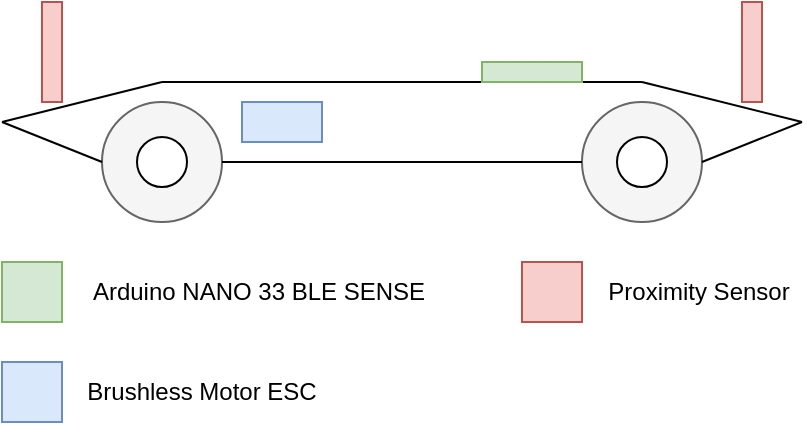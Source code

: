 <mxfile version="13.7.3" type="device"><diagram id="BG7w-29bwxtJiuJbpEDS" name="Page-1"><mxGraphModel dx="569" dy="760" grid="1" gridSize="10" guides="1" tooltips="1" connect="1" arrows="1" fold="1" page="1" pageScale="1" pageWidth="850" pageHeight="1100" math="0" shadow="0"><root><mxCell id="0"/><mxCell id="1" parent="0"/><mxCell id="nNCKS4vnFLPe5z4OFCml-1" value="" style="endArrow=none;html=1;" edge="1" parent="1"><mxGeometry width="50" height="50" relative="1" as="geometry"><mxPoint x="280" y="320" as="sourcePoint"/><mxPoint x="520" y="320" as="targetPoint"/></mxGeometry></mxCell><mxCell id="nNCKS4vnFLPe5z4OFCml-2" value="" style="ellipse;whiteSpace=wrap;html=1;aspect=fixed;fillColor=#f5f5f5;strokeColor=#666666;fontColor=#333333;" vertex="1" parent="1"><mxGeometry x="250" y="330" width="60" height="60" as="geometry"/></mxCell><mxCell id="nNCKS4vnFLPe5z4OFCml-3" value="" style="ellipse;whiteSpace=wrap;html=1;aspect=fixed;" vertex="1" parent="1"><mxGeometry x="267.5" y="347.5" width="25" height="25" as="geometry"/></mxCell><mxCell id="nNCKS4vnFLPe5z4OFCml-4" value="" style="endArrow=none;html=1;" edge="1" parent="1"><mxGeometry width="50" height="50" relative="1" as="geometry"><mxPoint x="200" y="340" as="sourcePoint"/><mxPoint x="280" y="320" as="targetPoint"/></mxGeometry></mxCell><mxCell id="nNCKS4vnFLPe5z4OFCml-5" value="" style="endArrow=none;html=1;exitX=0;exitY=0.5;exitDx=0;exitDy=0;" edge="1" parent="1" source="nNCKS4vnFLPe5z4OFCml-2"><mxGeometry width="50" height="50" relative="1" as="geometry"><mxPoint x="180" y="520" as="sourcePoint"/><mxPoint x="200" y="340" as="targetPoint"/></mxGeometry></mxCell><mxCell id="nNCKS4vnFLPe5z4OFCml-6" value="" style="ellipse;whiteSpace=wrap;html=1;aspect=fixed;fillColor=#f5f5f5;strokeColor=#666666;fontColor=#333333;" vertex="1" parent="1"><mxGeometry x="490" y="330" width="60" height="60" as="geometry"/></mxCell><mxCell id="nNCKS4vnFLPe5z4OFCml-7" value="" style="ellipse;whiteSpace=wrap;html=1;aspect=fixed;" vertex="1" parent="1"><mxGeometry x="507.5" y="347.5" width="25" height="25" as="geometry"/></mxCell><mxCell id="nNCKS4vnFLPe5z4OFCml-8" value="" style="endArrow=none;html=1;" edge="1" parent="1"><mxGeometry width="50" height="50" relative="1" as="geometry"><mxPoint x="520" y="320" as="sourcePoint"/><mxPoint x="600" y="340" as="targetPoint"/></mxGeometry></mxCell><mxCell id="nNCKS4vnFLPe5z4OFCml-9" value="" style="endArrow=none;html=1;exitX=1;exitY=0.5;exitDx=0;exitDy=0;" edge="1" parent="1" source="nNCKS4vnFLPe5z4OFCml-6"><mxGeometry width="50" height="50" relative="1" as="geometry"><mxPoint x="570" y="500" as="sourcePoint"/><mxPoint x="600" y="340" as="targetPoint"/></mxGeometry></mxCell><mxCell id="nNCKS4vnFLPe5z4OFCml-10" value="" style="endArrow=none;html=1;entryX=0;entryY=0.5;entryDx=0;entryDy=0;exitX=1;exitY=0.5;exitDx=0;exitDy=0;" edge="1" parent="1" source="nNCKS4vnFLPe5z4OFCml-2" target="nNCKS4vnFLPe5z4OFCml-6"><mxGeometry width="50" height="50" relative="1" as="geometry"><mxPoint x="360" y="550" as="sourcePoint"/><mxPoint x="410" y="500" as="targetPoint"/></mxGeometry></mxCell><mxCell id="nNCKS4vnFLPe5z4OFCml-11" value="" style="rounded=0;whiteSpace=wrap;html=1;fillColor=#d5e8d4;strokeColor=#82b366;" vertex="1" parent="1"><mxGeometry x="440" y="310" width="50" height="10" as="geometry"/></mxCell><mxCell id="nNCKS4vnFLPe5z4OFCml-12" value="" style="rounded=0;whiteSpace=wrap;html=1;fillColor=#f8cecc;strokeColor=#b85450;" vertex="1" parent="1"><mxGeometry x="220" y="280" width="10" height="50" as="geometry"/></mxCell><mxCell id="nNCKS4vnFLPe5z4OFCml-13" value="" style="rounded=0;whiteSpace=wrap;html=1;fillColor=#f8cecc;strokeColor=#b85450;" vertex="1" parent="1"><mxGeometry x="570" y="280" width="10" height="50" as="geometry"/></mxCell><mxCell id="nNCKS4vnFLPe5z4OFCml-14" value="" style="whiteSpace=wrap;html=1;aspect=fixed;fillColor=#d5e8d4;strokeColor=#82b366;" vertex="1" parent="1"><mxGeometry x="200" y="410" width="30" height="30" as="geometry"/></mxCell><mxCell id="nNCKS4vnFLPe5z4OFCml-15" value="Arduino NANO 33 BLE SENSE" style="text;html=1;strokeColor=none;fillColor=none;align=center;verticalAlign=middle;whiteSpace=wrap;rounded=0;" vertex="1" parent="1"><mxGeometry x="240" y="415" width="177" height="20" as="geometry"/></mxCell><mxCell id="nNCKS4vnFLPe5z4OFCml-16" value="" style="whiteSpace=wrap;html=1;aspect=fixed;fillColor=#dae8fc;strokeColor=#6c8ebf;" vertex="1" parent="1"><mxGeometry x="200" y="460" width="30" height="30" as="geometry"/></mxCell><mxCell id="nNCKS4vnFLPe5z4OFCml-17" value="Proximity Sensor" style="text;html=1;strokeColor=none;fillColor=none;align=center;verticalAlign=middle;whiteSpace=wrap;rounded=0;" vertex="1" parent="1"><mxGeometry x="500" y="415" width="97" height="20" as="geometry"/></mxCell><mxCell id="nNCKS4vnFLPe5z4OFCml-18" value="" style="rounded=0;whiteSpace=wrap;html=1;fillColor=#dae8fc;strokeColor=#6c8ebf;" vertex="1" parent="1"><mxGeometry x="320" y="330" width="40" height="20" as="geometry"/></mxCell><mxCell id="nNCKS4vnFLPe5z4OFCml-19" value="" style="whiteSpace=wrap;html=1;aspect=fixed;fillColor=#f8cecc;strokeColor=#b85450;" vertex="1" parent="1"><mxGeometry x="460" y="410" width="30" height="30" as="geometry"/></mxCell><mxCell id="nNCKS4vnFLPe5z4OFCml-20" value="Brushless Motor ESC" style="text;html=1;strokeColor=none;fillColor=none;align=center;verticalAlign=middle;whiteSpace=wrap;rounded=0;" vertex="1" parent="1"><mxGeometry x="240" y="465" width="120" height="20" as="geometry"/></mxCell></root></mxGraphModel></diagram></mxfile>